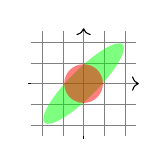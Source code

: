 \begin{tikzpicture}[x=1em,y=1em]
\draw[->] (-2,0) -- (2,0) coordinate (x axis);
\draw[->] (0,-2) -- (0,2) coordinate (y axis);
\draw[step=0.75,gray,very thin] (-1.9,-1.9) grid (1.9, 1.9);
\fill[green, fill opacity=0.5, rotate around={45:(0,0)}, very thick] (0,0) ellipse (2.0 and 0.5);
\fill[red, fill opacity=0.5, very thick] (0,0) circle (0.7);
%\draw[very thick, green, opacity=0.5] (2, -2.0) -- node {Exact} (2,-1.9);
%\draw[very thick, red, opacity=0.5] (2, -1.85) -- node {Approximate} (2,-1.75);
\end{tikzpicture}
